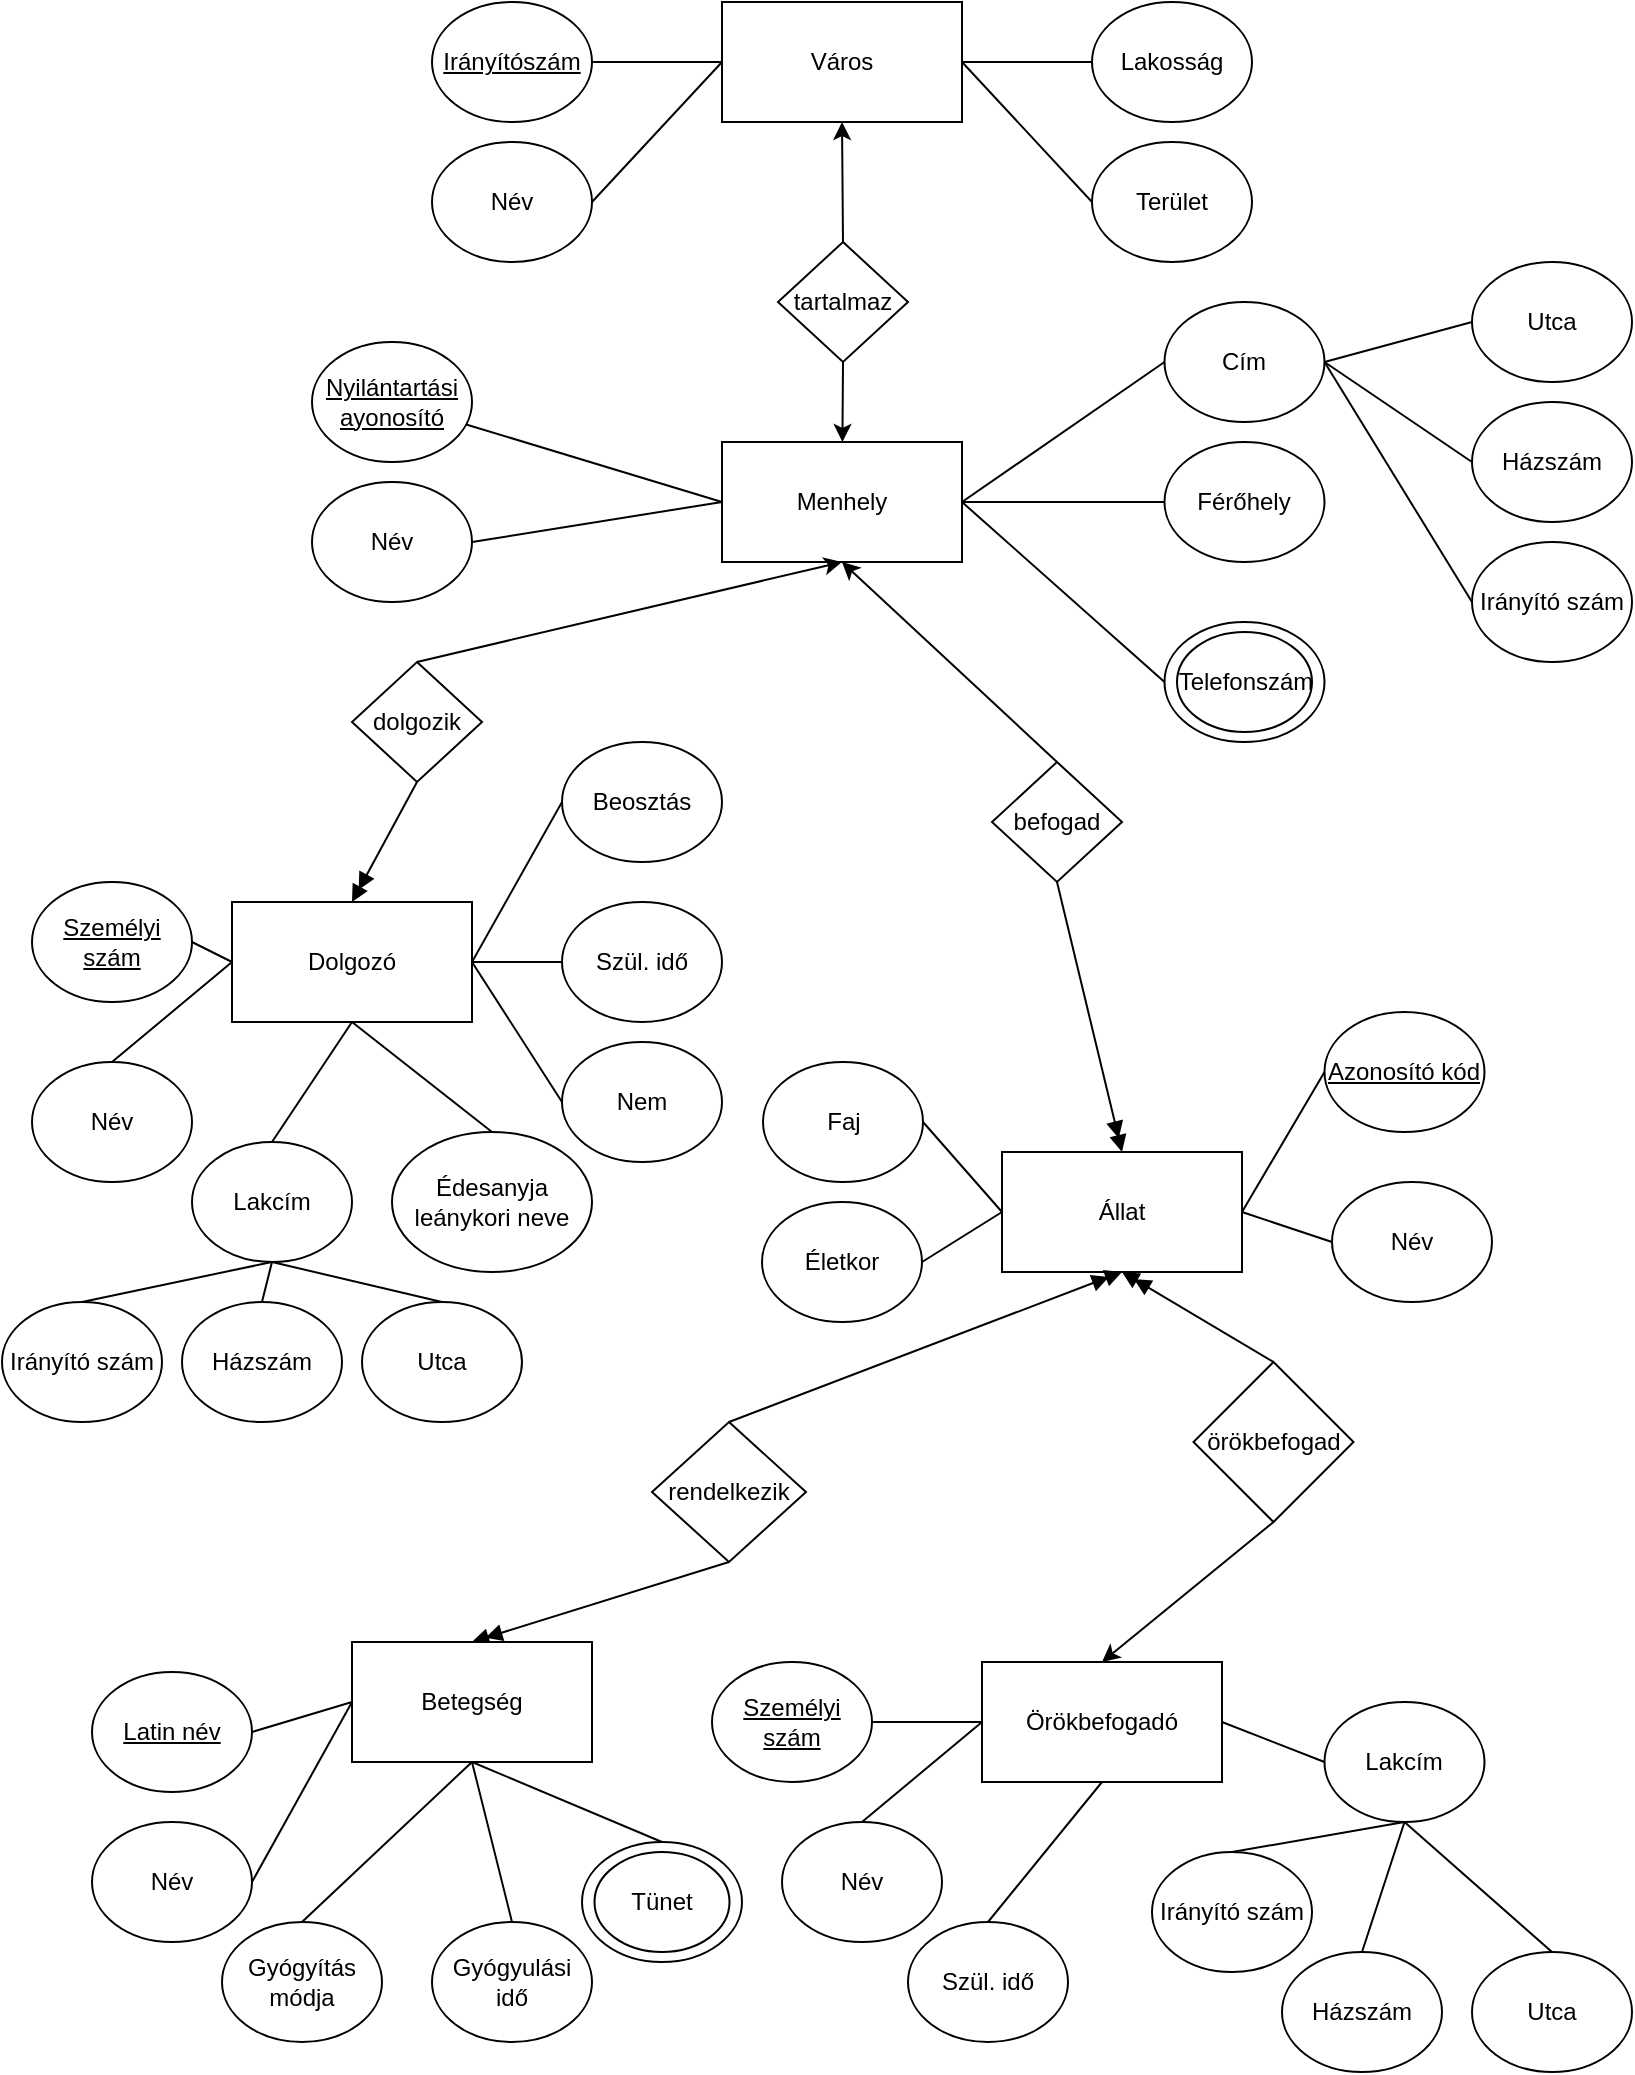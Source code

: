 <mxfile version="24.8.3">
  <diagram name="Page-1" id="3XOxG6FMkao1AMan2YhP">
    <mxGraphModel dx="1224" dy="875" grid="1" gridSize="10" guides="1" tooltips="1" connect="1" arrows="1" fold="1" page="1" pageScale="1" pageWidth="850" pageHeight="1100" math="0" shadow="0">
      <root>
        <mxCell id="0" />
        <mxCell id="1" parent="0" />
        <mxCell id="oJl91GnHJdicE9mI5OMN-5" value="&lt;u&gt;Irányítószám&lt;/u&gt;" style="ellipse;whiteSpace=wrap;html=1;" parent="1" vertex="1">
          <mxGeometry x="220" y="20" width="80" height="60" as="geometry" />
        </mxCell>
        <mxCell id="oJl91GnHJdicE9mI5OMN-7" value="Város" style="rounded=0;whiteSpace=wrap;html=1;" parent="1" vertex="1">
          <mxGeometry x="365" y="20" width="120" height="60" as="geometry" />
        </mxCell>
        <mxCell id="oJl91GnHJdicE9mI5OMN-8" value="Lakosság" style="ellipse;whiteSpace=wrap;html=1;" parent="1" vertex="1">
          <mxGeometry x="550" y="20" width="80" height="60" as="geometry" />
        </mxCell>
        <mxCell id="oJl91GnHJdicE9mI5OMN-9" value="Terület" style="ellipse;whiteSpace=wrap;html=1;" parent="1" vertex="1">
          <mxGeometry x="550" y="90" width="80" height="60" as="geometry" />
        </mxCell>
        <mxCell id="oJl91GnHJdicE9mI5OMN-10" value="Név" style="ellipse;whiteSpace=wrap;html=1;" parent="1" vertex="1">
          <mxGeometry x="220" y="90" width="80" height="60" as="geometry" />
        </mxCell>
        <mxCell id="oJl91GnHJdicE9mI5OMN-11" value="" style="endArrow=none;html=1;rounded=0;exitX=1;exitY=0.5;exitDx=0;exitDy=0;entryX=0;entryY=0.5;entryDx=0;entryDy=0;" parent="1" source="oJl91GnHJdicE9mI5OMN-5" target="oJl91GnHJdicE9mI5OMN-7" edge="1">
          <mxGeometry width="50" height="50" relative="1" as="geometry">
            <mxPoint x="400" y="470" as="sourcePoint" />
            <mxPoint x="450" y="420" as="targetPoint" />
          </mxGeometry>
        </mxCell>
        <mxCell id="oJl91GnHJdicE9mI5OMN-12" value="" style="endArrow=none;html=1;rounded=0;exitX=1;exitY=0.5;exitDx=0;exitDy=0;entryX=0;entryY=0.5;entryDx=0;entryDy=0;endFill=0;startArrow=none;startFill=0;" parent="1" source="oJl91GnHJdicE9mI5OMN-10" target="oJl91GnHJdicE9mI5OMN-7" edge="1">
          <mxGeometry width="50" height="50" relative="1" as="geometry">
            <mxPoint x="310" y="60" as="sourcePoint" />
            <mxPoint x="375" y="60" as="targetPoint" />
          </mxGeometry>
        </mxCell>
        <mxCell id="oJl91GnHJdicE9mI5OMN-13" value="" style="endArrow=none;html=1;rounded=0;exitX=1;exitY=0.5;exitDx=0;exitDy=0;entryX=0;entryY=0.5;entryDx=0;entryDy=0;" parent="1" source="oJl91GnHJdicE9mI5OMN-7" target="oJl91GnHJdicE9mI5OMN-8" edge="1">
          <mxGeometry width="50" height="50" relative="1" as="geometry">
            <mxPoint x="310" y="130" as="sourcePoint" />
            <mxPoint x="375" y="60" as="targetPoint" />
          </mxGeometry>
        </mxCell>
        <mxCell id="oJl91GnHJdicE9mI5OMN-14" value="" style="endArrow=none;html=1;rounded=0;entryX=0;entryY=0.5;entryDx=0;entryDy=0;exitX=1;exitY=0.5;exitDx=0;exitDy=0;" parent="1" source="oJl91GnHJdicE9mI5OMN-7" target="oJl91GnHJdicE9mI5OMN-9" edge="1">
          <mxGeometry width="50" height="50" relative="1" as="geometry">
            <mxPoint x="495" y="60" as="sourcePoint" />
            <mxPoint x="560" y="60" as="targetPoint" />
          </mxGeometry>
        </mxCell>
        <mxCell id="oJl91GnHJdicE9mI5OMN-15" value="tartalmaz" style="rhombus;whiteSpace=wrap;html=1;" parent="1" vertex="1">
          <mxGeometry x="393" y="140" width="65" height="60" as="geometry" />
        </mxCell>
        <mxCell id="oJl91GnHJdicE9mI5OMN-17" value="" style="endArrow=classic;html=1;rounded=0;entryX=0.5;entryY=1;entryDx=0;entryDy=0;exitX=0.5;exitY=0;exitDx=0;exitDy=0;" parent="1" source="oJl91GnHJdicE9mI5OMN-15" target="oJl91GnHJdicE9mI5OMN-7" edge="1">
          <mxGeometry width="50" height="50" relative="1" as="geometry">
            <mxPoint x="400" y="470" as="sourcePoint" />
            <mxPoint x="450" y="420" as="targetPoint" />
          </mxGeometry>
        </mxCell>
        <mxCell id="oJl91GnHJdicE9mI5OMN-19" value="" style="endArrow=classic;html=1;rounded=0;exitX=0.5;exitY=1;exitDx=0;exitDy=0;" parent="1" source="oJl91GnHJdicE9mI5OMN-15" target="oJl91GnHJdicE9mI5OMN-20" edge="1">
          <mxGeometry width="50" height="50" relative="1" as="geometry">
            <mxPoint x="436" y="150" as="sourcePoint" />
            <mxPoint x="530" y="210" as="targetPoint" />
          </mxGeometry>
        </mxCell>
        <mxCell id="oJl91GnHJdicE9mI5OMN-20" value="Menhely" style="rounded=0;whiteSpace=wrap;html=1;" parent="1" vertex="1">
          <mxGeometry x="365" y="240" width="120" height="60" as="geometry" />
        </mxCell>
        <mxCell id="oJl91GnHJdicE9mI5OMN-22" value="befogad" style="rhombus;whiteSpace=wrap;html=1;" parent="1" vertex="1">
          <mxGeometry x="500" y="400" width="65" height="60" as="geometry" />
        </mxCell>
        <mxCell id="oJl91GnHJdicE9mI5OMN-90" style="rounded=0;orthogonalLoop=1;jettySize=auto;html=1;exitX=0.5;exitY=1;exitDx=0;exitDy=0;entryX=0.5;entryY=0;entryDx=0;entryDy=0;endArrow=doubleBlock;endFill=1;" parent="1" source="oJl91GnHJdicE9mI5OMN-23" target="oJl91GnHJdicE9mI5OMN-76" edge="1">
          <mxGeometry relative="1" as="geometry" />
        </mxCell>
        <mxCell id="oJl91GnHJdicE9mI5OMN-23" value="rendelkezik" style="rhombus;whiteSpace=wrap;html=1;" parent="1" vertex="1">
          <mxGeometry x="330" y="730" width="77" height="70" as="geometry" />
        </mxCell>
        <mxCell id="oJl91GnHJdicE9mI5OMN-24" value="örökbefogad" style="rhombus;whiteSpace=wrap;html=1;" parent="1" vertex="1">
          <mxGeometry x="600.75" y="700" width="80" height="80" as="geometry" />
        </mxCell>
        <mxCell id="oJl91GnHJdicE9mI5OMN-92" style="rounded=0;orthogonalLoop=1;jettySize=auto;html=1;exitX=0;exitY=0.5;exitDx=0;exitDy=0;entryX=1;entryY=0.5;entryDx=0;entryDy=0;endArrow=none;endFill=0;" parent="1" source="oJl91GnHJdicE9mI5OMN-25" target="oJl91GnHJdicE9mI5OMN-73" edge="1">
          <mxGeometry relative="1" as="geometry" />
        </mxCell>
        <mxCell id="oJl91GnHJdicE9mI5OMN-94" style="rounded=0;orthogonalLoop=1;jettySize=auto;html=1;exitX=1;exitY=0.5;exitDx=0;exitDy=0;entryX=0;entryY=0.5;entryDx=0;entryDy=0;endArrow=none;endFill=0;" parent="1" source="oJl91GnHJdicE9mI5OMN-25" target="oJl91GnHJdicE9mI5OMN-70" edge="1">
          <mxGeometry relative="1" as="geometry" />
        </mxCell>
        <mxCell id="oJl91GnHJdicE9mI5OMN-95" style="rounded=0;orthogonalLoop=1;jettySize=auto;html=1;exitX=1;exitY=0.5;exitDx=0;exitDy=0;entryX=0;entryY=0.5;entryDx=0;entryDy=0;endArrow=none;endFill=0;startArrow=none;startFill=0;" parent="1" source="oJl91GnHJdicE9mI5OMN-25" target="oJl91GnHJdicE9mI5OMN-71" edge="1">
          <mxGeometry relative="1" as="geometry" />
        </mxCell>
        <mxCell id="oJl91GnHJdicE9mI5OMN-25" value="Állat" style="rounded=0;whiteSpace=wrap;html=1;" parent="1" vertex="1">
          <mxGeometry x="505" y="595" width="120" height="60" as="geometry" />
        </mxCell>
        <mxCell id="oJl91GnHJdicE9mI5OMN-27" value="dolgozik" style="rhombus;whiteSpace=wrap;html=1;" parent="1" vertex="1">
          <mxGeometry x="180" y="350" width="65" height="60" as="geometry" />
        </mxCell>
        <mxCell id="oJl91GnHJdicE9mI5OMN-28" value="" style="endArrow=classic;html=1;rounded=0;exitX=0.5;exitY=0;exitDx=0;exitDy=0;entryX=0.5;entryY=1;entryDx=0;entryDy=0;" parent="1" source="oJl91GnHJdicE9mI5OMN-22" target="oJl91GnHJdicE9mI5OMN-20" edge="1">
          <mxGeometry width="50" height="50" relative="1" as="geometry">
            <mxPoint x="560" y="320" as="sourcePoint" />
            <mxPoint x="610" y="270" as="targetPoint" />
          </mxGeometry>
        </mxCell>
        <mxCell id="oJl91GnHJdicE9mI5OMN-29" value="" style="endArrow=classic;html=1;rounded=0;exitX=0.5;exitY=0;exitDx=0;exitDy=0;entryX=0.5;entryY=1;entryDx=0;entryDy=0;" parent="1" source="oJl91GnHJdicE9mI5OMN-27" target="oJl91GnHJdicE9mI5OMN-20" edge="1">
          <mxGeometry width="50" height="50" relative="1" as="geometry">
            <mxPoint x="493" y="370" as="sourcePoint" />
            <mxPoint x="435" y="310" as="targetPoint" />
          </mxGeometry>
        </mxCell>
        <mxCell id="oJl91GnHJdicE9mI5OMN-30" value="" style="endArrow=doubleBlock;html=1;rounded=0;entryX=0.5;entryY=0;entryDx=0;entryDy=0;exitX=0.5;exitY=1;exitDx=0;exitDy=0;endFill=1;" parent="1" source="oJl91GnHJdicE9mI5OMN-22" target="oJl91GnHJdicE9mI5OMN-25" edge="1">
          <mxGeometry width="50" height="50" relative="1" as="geometry">
            <mxPoint x="532.5" y="500" as="sourcePoint" />
            <mxPoint x="610" y="360" as="targetPoint" />
          </mxGeometry>
        </mxCell>
        <mxCell id="oJl91GnHJdicE9mI5OMN-31" value="Dolgozó" style="rounded=0;whiteSpace=wrap;html=1;" parent="1" vertex="1">
          <mxGeometry x="120" y="470" width="120" height="60" as="geometry" />
        </mxCell>
        <mxCell id="oJl91GnHJdicE9mI5OMN-32" value="" style="endArrow=doubleBlock;html=1;rounded=0;entryX=0.5;entryY=0;entryDx=0;entryDy=0;exitX=0.5;exitY=1;exitDx=0;exitDy=0;endFill=1;" parent="1" source="oJl91GnHJdicE9mI5OMN-27" target="oJl91GnHJdicE9mI5OMN-31" edge="1">
          <mxGeometry width="50" height="50" relative="1" as="geometry">
            <mxPoint x="560" y="320" as="sourcePoint" />
            <mxPoint x="610" y="270" as="targetPoint" />
          </mxGeometry>
        </mxCell>
        <mxCell id="oJl91GnHJdicE9mI5OMN-33" value="" style="endArrow=doubleBlock;html=1;rounded=0;entryX=0.5;entryY=1;entryDx=0;entryDy=0;exitX=0.5;exitY=0;exitDx=0;exitDy=0;endFill=1;" parent="1" source="oJl91GnHJdicE9mI5OMN-24" target="oJl91GnHJdicE9mI5OMN-25" edge="1">
          <mxGeometry width="50" height="50" relative="1" as="geometry">
            <mxPoint x="560" y="320" as="sourcePoint" />
            <mxPoint x="610" y="270" as="targetPoint" />
          </mxGeometry>
        </mxCell>
        <mxCell id="oJl91GnHJdicE9mI5OMN-34" value="" style="endArrow=doubleBlock;html=1;rounded=0;entryX=0.5;entryY=1;entryDx=0;entryDy=0;exitX=0.5;exitY=0;exitDx=0;exitDy=0;endFill=1;" parent="1" source="oJl91GnHJdicE9mI5OMN-23" target="oJl91GnHJdicE9mI5OMN-25" edge="1">
          <mxGeometry width="50" height="50" relative="1" as="geometry">
            <mxPoint x="593" y="600" as="sourcePoint" />
            <mxPoint x="543" y="540" as="targetPoint" />
          </mxGeometry>
        </mxCell>
        <mxCell id="oJl91GnHJdicE9mI5OMN-35" value="Név" style="ellipse;whiteSpace=wrap;html=1;" parent="1" vertex="1">
          <mxGeometry x="20" y="550" width="80" height="60" as="geometry" />
        </mxCell>
        <mxCell id="oJl91GnHJdicE9mI5OMN-36" value="&lt;u&gt;Személyi szám&lt;/u&gt;" style="ellipse;whiteSpace=wrap;html=1;" parent="1" vertex="1">
          <mxGeometry x="20" y="460" width="80" height="60" as="geometry" />
        </mxCell>
        <mxCell id="oJl91GnHJdicE9mI5OMN-52" style="rounded=0;orthogonalLoop=1;jettySize=auto;html=1;entryX=0;entryY=0.5;entryDx=0;entryDy=0;endArrow=none;endFill=0;" parent="1" source="oJl91GnHJdicE9mI5OMN-38" target="oJl91GnHJdicE9mI5OMN-20" edge="1">
          <mxGeometry relative="1" as="geometry" />
        </mxCell>
        <mxCell id="oJl91GnHJdicE9mI5OMN-38" value="&lt;div&gt;&lt;u&gt;Nyilántartási&lt;/u&gt;&lt;/div&gt;&lt;div&gt;&lt;u&gt;ayonosító&lt;br&gt;&lt;/u&gt;&lt;/div&gt;" style="ellipse;whiteSpace=wrap;html=1;" parent="1" vertex="1">
          <mxGeometry x="160" y="190" width="80" height="60" as="geometry" />
        </mxCell>
        <mxCell id="oJl91GnHJdicE9mI5OMN-39" value="Cím" style="ellipse;whiteSpace=wrap;html=1;" parent="1" vertex="1">
          <mxGeometry x="586.25" y="170" width="80" height="60" as="geometry" />
        </mxCell>
        <mxCell id="oJl91GnHJdicE9mI5OMN-40" value="Utca" style="ellipse;whiteSpace=wrap;html=1;" parent="1" vertex="1">
          <mxGeometry x="740" y="150" width="80" height="60" as="geometry" />
        </mxCell>
        <mxCell id="oJl91GnHJdicE9mI5OMN-41" value="Házszám" style="ellipse;whiteSpace=wrap;html=1;" parent="1" vertex="1">
          <mxGeometry x="740" y="220" width="80" height="60" as="geometry" />
        </mxCell>
        <mxCell id="oJl91GnHJdicE9mI5OMN-42" value="Férőhely" style="ellipse;whiteSpace=wrap;html=1;" parent="1" vertex="1">
          <mxGeometry x="586.25" y="240" width="80" height="60" as="geometry" />
        </mxCell>
        <mxCell id="oJl91GnHJdicE9mI5OMN-43" value="Név" style="ellipse;whiteSpace=wrap;html=1;" parent="1" vertex="1">
          <mxGeometry x="160" y="260" width="80" height="60" as="geometry" />
        </mxCell>
        <mxCell id="oJl91GnHJdicE9mI5OMN-45" value="Nem" style="ellipse;whiteSpace=wrap;html=1;" parent="1" vertex="1">
          <mxGeometry x="285" y="540" width="80" height="60" as="geometry" />
        </mxCell>
        <mxCell id="oJl91GnHJdicE9mI5OMN-46" value="Szül. idő" style="ellipse;whiteSpace=wrap;html=1;" parent="1" vertex="1">
          <mxGeometry x="285" y="470" width="80" height="60" as="geometry" />
        </mxCell>
        <mxCell id="oJl91GnHJdicE9mI5OMN-47" value="" style="endArrow=none;html=1;rounded=0;exitX=1;exitY=0.5;exitDx=0;exitDy=0;entryX=0;entryY=0.5;entryDx=0;entryDy=0;" parent="1" source="oJl91GnHJdicE9mI5OMN-36" target="oJl91GnHJdicE9mI5OMN-31" edge="1">
          <mxGeometry width="50" height="50" relative="1" as="geometry">
            <mxPoint x="450" y="470" as="sourcePoint" />
            <mxPoint x="500" y="420" as="targetPoint" />
          </mxGeometry>
        </mxCell>
        <mxCell id="oJl91GnHJdicE9mI5OMN-48" value="" style="endArrow=none;html=1;rounded=0;exitX=0.5;exitY=0;exitDx=0;exitDy=0;entryX=0;entryY=0.5;entryDx=0;entryDy=0;startArrow=none;startFill=0;" parent="1" source="oJl91GnHJdicE9mI5OMN-35" target="oJl91GnHJdicE9mI5OMN-31" edge="1">
          <mxGeometry width="50" height="50" relative="1" as="geometry">
            <mxPoint x="110" y="500" as="sourcePoint" />
            <mxPoint x="130" y="510" as="targetPoint" />
          </mxGeometry>
        </mxCell>
        <mxCell id="oJl91GnHJdicE9mI5OMN-49" value="" style="endArrow=none;html=1;rounded=0;exitX=0.5;exitY=0;exitDx=0;exitDy=0;entryX=0.5;entryY=1;entryDx=0;entryDy=0;" parent="1" source="oJl91GnHJdicE9mI5OMN-61" target="oJl91GnHJdicE9mI5OMN-31" edge="1">
          <mxGeometry width="50" height="50" relative="1" as="geometry">
            <mxPoint x="180" y="590" as="sourcePoint" />
            <mxPoint x="130" y="510" as="targetPoint" />
          </mxGeometry>
        </mxCell>
        <mxCell id="oJl91GnHJdicE9mI5OMN-50" value="" style="endArrow=none;html=1;rounded=0;exitX=0;exitY=0.5;exitDx=0;exitDy=0;entryX=1;entryY=0.5;entryDx=0;entryDy=0;" parent="1" source="oJl91GnHJdicE9mI5OMN-45" target="oJl91GnHJdicE9mI5OMN-31" edge="1">
          <mxGeometry width="50" height="50" relative="1" as="geometry">
            <mxPoint x="190" y="600" as="sourcePoint" />
            <mxPoint x="190" y="540" as="targetPoint" />
          </mxGeometry>
        </mxCell>
        <mxCell id="oJl91GnHJdicE9mI5OMN-51" value="" style="endArrow=none;html=1;rounded=0;exitX=0;exitY=0.5;exitDx=0;exitDy=0;entryX=1;entryY=0.5;entryDx=0;entryDy=0;" parent="1" source="oJl91GnHJdicE9mI5OMN-46" target="oJl91GnHJdicE9mI5OMN-31" edge="1">
          <mxGeometry width="50" height="50" relative="1" as="geometry">
            <mxPoint x="300" y="550" as="sourcePoint" />
            <mxPoint x="250" y="510" as="targetPoint" />
          </mxGeometry>
        </mxCell>
        <mxCell id="oJl91GnHJdicE9mI5OMN-53" style="rounded=0;orthogonalLoop=1;jettySize=auto;html=1;entryX=0;entryY=0.5;entryDx=0;entryDy=0;endArrow=none;endFill=0;exitX=1;exitY=0.5;exitDx=0;exitDy=0;startArrow=none;startFill=0;" parent="1" source="oJl91GnHJdicE9mI5OMN-43" target="oJl91GnHJdicE9mI5OMN-20" edge="1">
          <mxGeometry relative="1" as="geometry">
            <mxPoint x="247" y="241" as="sourcePoint" />
            <mxPoint x="375" y="280" as="targetPoint" />
          </mxGeometry>
        </mxCell>
        <mxCell id="oJl91GnHJdicE9mI5OMN-54" style="rounded=0;orthogonalLoop=1;jettySize=auto;html=1;entryX=0;entryY=0.5;entryDx=0;entryDy=0;endArrow=none;endFill=0;exitX=1;exitY=0.5;exitDx=0;exitDy=0;" parent="1" source="oJl91GnHJdicE9mI5OMN-20" target="oJl91GnHJdicE9mI5OMN-39" edge="1">
          <mxGeometry relative="1" as="geometry">
            <mxPoint x="257" y="251" as="sourcePoint" />
            <mxPoint x="385" y="290" as="targetPoint" />
          </mxGeometry>
        </mxCell>
        <mxCell id="oJl91GnHJdicE9mI5OMN-55" style="rounded=0;orthogonalLoop=1;jettySize=auto;html=1;entryX=1;entryY=0.5;entryDx=0;entryDy=0;endArrow=none;endFill=0;exitX=0;exitY=0.5;exitDx=0;exitDy=0;" parent="1" source="oJl91GnHJdicE9mI5OMN-42" target="oJl91GnHJdicE9mI5OMN-20" edge="1">
          <mxGeometry relative="1" as="geometry">
            <mxPoint x="267" y="261" as="sourcePoint" />
            <mxPoint x="395" y="300" as="targetPoint" />
          </mxGeometry>
        </mxCell>
        <mxCell id="oJl91GnHJdicE9mI5OMN-56" style="rounded=0;orthogonalLoop=1;jettySize=auto;html=1;entryX=0;entryY=0.5;entryDx=0;entryDy=0;endArrow=none;endFill=0;exitX=1;exitY=0.5;exitDx=0;exitDy=0;" parent="1" source="oJl91GnHJdicE9mI5OMN-39" target="oJl91GnHJdicE9mI5OMN-40" edge="1">
          <mxGeometry relative="1" as="geometry">
            <mxPoint x="277" y="271" as="sourcePoint" />
            <mxPoint x="405" y="310" as="targetPoint" />
          </mxGeometry>
        </mxCell>
        <mxCell id="oJl91GnHJdicE9mI5OMN-57" style="rounded=0;orthogonalLoop=1;jettySize=auto;html=1;entryX=0;entryY=0.5;entryDx=0;entryDy=0;endArrow=none;endFill=0;exitX=1;exitY=0.5;exitDx=0;exitDy=0;" parent="1" source="oJl91GnHJdicE9mI5OMN-39" target="oJl91GnHJdicE9mI5OMN-41" edge="1">
          <mxGeometry relative="1" as="geometry">
            <mxPoint x="287" y="281" as="sourcePoint" />
            <mxPoint x="415" y="320" as="targetPoint" />
          </mxGeometry>
        </mxCell>
        <mxCell id="oJl91GnHJdicE9mI5OMN-58" value="Irányító szám" style="ellipse;whiteSpace=wrap;html=1;" parent="1" vertex="1">
          <mxGeometry x="740" y="290" width="80" height="60" as="geometry" />
        </mxCell>
        <mxCell id="oJl91GnHJdicE9mI5OMN-60" style="rounded=0;orthogonalLoop=1;jettySize=auto;html=1;entryX=1;entryY=0.5;entryDx=0;entryDy=0;endArrow=none;endFill=0;exitX=0;exitY=0.5;exitDx=0;exitDy=0;" parent="1" source="oJl91GnHJdicE9mI5OMN-58" target="oJl91GnHJdicE9mI5OMN-39" edge="1">
          <mxGeometry relative="1" as="geometry">
            <mxPoint x="250" y="300" as="sourcePoint" />
            <mxPoint x="375" y="280" as="targetPoint" />
          </mxGeometry>
        </mxCell>
        <mxCell id="oJl91GnHJdicE9mI5OMN-61" value="Lakcím" style="ellipse;whiteSpace=wrap;html=1;" parent="1" vertex="1">
          <mxGeometry x="100" y="590" width="80" height="60" as="geometry" />
        </mxCell>
        <mxCell id="oJl91GnHJdicE9mI5OMN-62" value="Utca" style="ellipse;whiteSpace=wrap;html=1;" parent="1" vertex="1">
          <mxGeometry x="185" y="670" width="80" height="60" as="geometry" />
        </mxCell>
        <mxCell id="oJl91GnHJdicE9mI5OMN-63" value="Házszám" style="ellipse;whiteSpace=wrap;html=1;" parent="1" vertex="1">
          <mxGeometry x="95" y="670" width="80" height="60" as="geometry" />
        </mxCell>
        <mxCell id="oJl91GnHJdicE9mI5OMN-64" style="rounded=0;orthogonalLoop=1;jettySize=auto;html=1;entryX=0.5;entryY=0;entryDx=0;entryDy=0;endArrow=none;endFill=0;exitX=0.5;exitY=1;exitDx=0;exitDy=0;" parent="1" source="oJl91GnHJdicE9mI5OMN-61" target="oJl91GnHJdicE9mI5OMN-62" edge="1">
          <mxGeometry relative="1" as="geometry">
            <mxPoint x="-195.5" y="771" as="sourcePoint" />
            <mxPoint x="-67.5" y="810" as="targetPoint" />
          </mxGeometry>
        </mxCell>
        <mxCell id="oJl91GnHJdicE9mI5OMN-65" style="rounded=0;orthogonalLoop=1;jettySize=auto;html=1;entryX=0.5;entryY=0;entryDx=0;entryDy=0;endArrow=none;endFill=0;exitX=0.5;exitY=1;exitDx=0;exitDy=0;" parent="1" source="oJl91GnHJdicE9mI5OMN-61" target="oJl91GnHJdicE9mI5OMN-63" edge="1">
          <mxGeometry relative="1" as="geometry">
            <mxPoint x="-185.5" y="781" as="sourcePoint" />
            <mxPoint x="-57.5" y="820" as="targetPoint" />
          </mxGeometry>
        </mxCell>
        <mxCell id="oJl91GnHJdicE9mI5OMN-66" value="Irányító szám" style="ellipse;whiteSpace=wrap;html=1;" parent="1" vertex="1">
          <mxGeometry x="5" y="670" width="80" height="60" as="geometry" />
        </mxCell>
        <mxCell id="oJl91GnHJdicE9mI5OMN-67" style="rounded=0;orthogonalLoop=1;jettySize=auto;html=1;entryX=0.5;entryY=1;entryDx=0;entryDy=0;endArrow=none;endFill=0;exitX=0.5;exitY=0;exitDx=0;exitDy=0;" parent="1" source="oJl91GnHJdicE9mI5OMN-66" target="oJl91GnHJdicE9mI5OMN-61" edge="1">
          <mxGeometry relative="1" as="geometry">
            <mxPoint x="-222.5" y="800" as="sourcePoint" />
            <mxPoint x="-97.5" y="780" as="targetPoint" />
          </mxGeometry>
        </mxCell>
        <mxCell id="oJl91GnHJdicE9mI5OMN-68" value="Édesanyja leánykori neve" style="ellipse;whiteSpace=wrap;html=1;" parent="1" vertex="1">
          <mxGeometry x="200" y="585" width="100" height="70" as="geometry" />
        </mxCell>
        <mxCell id="oJl91GnHJdicE9mI5OMN-69" value="" style="endArrow=none;html=1;rounded=0;exitX=0.5;exitY=0;exitDx=0;exitDy=0;entryX=0.5;entryY=1;entryDx=0;entryDy=0;" parent="1" source="oJl91GnHJdicE9mI5OMN-68" target="oJl91GnHJdicE9mI5OMN-31" edge="1">
          <mxGeometry width="50" height="50" relative="1" as="geometry">
            <mxPoint x="290" y="490" as="sourcePoint" />
            <mxPoint x="250" y="510" as="targetPoint" />
          </mxGeometry>
        </mxCell>
        <mxCell id="oJl91GnHJdicE9mI5OMN-70" value="&lt;u&gt;Azonosító kód&lt;br&gt;&lt;/u&gt;" style="ellipse;whiteSpace=wrap;html=1;" parent="1" vertex="1">
          <mxGeometry x="666.25" y="525" width="80" height="60" as="geometry" />
        </mxCell>
        <mxCell id="oJl91GnHJdicE9mI5OMN-71" value="Név" style="ellipse;whiteSpace=wrap;html=1;" parent="1" vertex="1">
          <mxGeometry x="670" y="610" width="80" height="60" as="geometry" />
        </mxCell>
        <mxCell id="oJl91GnHJdicE9mI5OMN-93" style="rounded=0;orthogonalLoop=1;jettySize=auto;html=1;exitX=1;exitY=0.5;exitDx=0;exitDy=0;entryX=0;entryY=0.5;entryDx=0;entryDy=0;endArrow=none;endFill=0;" parent="1" source="oJl91GnHJdicE9mI5OMN-72" target="oJl91GnHJdicE9mI5OMN-25" edge="1">
          <mxGeometry relative="1" as="geometry" />
        </mxCell>
        <mxCell id="oJl91GnHJdicE9mI5OMN-72" value="Faj" style="ellipse;whiteSpace=wrap;html=1;" parent="1" vertex="1">
          <mxGeometry x="385.5" y="550" width="80" height="60" as="geometry" />
        </mxCell>
        <mxCell id="oJl91GnHJdicE9mI5OMN-73" value="Életkor" style="ellipse;whiteSpace=wrap;html=1;" parent="1" vertex="1">
          <mxGeometry x="385" y="620" width="80" height="60" as="geometry" />
        </mxCell>
        <mxCell id="oJl91GnHJdicE9mI5OMN-89" style="rounded=0;orthogonalLoop=1;jettySize=auto;html=1;exitX=0.5;exitY=0;exitDx=0;exitDy=0;startArrow=classic;startFill=1;endArrow=none;endFill=0;entryX=0.5;entryY=1;entryDx=0;entryDy=0;" parent="1" source="oJl91GnHJdicE9mI5OMN-75" target="oJl91GnHJdicE9mI5OMN-24" edge="1">
          <mxGeometry relative="1" as="geometry">
            <mxPoint x="580" y="790" as="targetPoint" />
          </mxGeometry>
        </mxCell>
        <mxCell id="oJl91GnHJdicE9mI5OMN-75" value="Örökbefogadó" style="rounded=0;whiteSpace=wrap;html=1;" parent="1" vertex="1">
          <mxGeometry x="495" y="850" width="120" height="60" as="geometry" />
        </mxCell>
        <mxCell id="oJl91GnHJdicE9mI5OMN-96" style="rounded=0;orthogonalLoop=1;jettySize=auto;html=1;exitX=0;exitY=0.5;exitDx=0;exitDy=0;entryX=1;entryY=0.5;entryDx=0;entryDy=0;endArrow=none;endFill=0;" parent="1" source="oJl91GnHJdicE9mI5OMN-76" target="oJl91GnHJdicE9mI5OMN-77" edge="1">
          <mxGeometry relative="1" as="geometry" />
        </mxCell>
        <mxCell id="oJl91GnHJdicE9mI5OMN-76" value="Betegség" style="rounded=0;whiteSpace=wrap;html=1;" parent="1" vertex="1">
          <mxGeometry x="180" y="840" width="120" height="60" as="geometry" />
        </mxCell>
        <mxCell id="oJl91GnHJdicE9mI5OMN-77" value="&lt;u&gt;Latin név&lt;/u&gt;" style="ellipse;whiteSpace=wrap;html=1;" parent="1" vertex="1">
          <mxGeometry x="50" y="855" width="80" height="60" as="geometry" />
        </mxCell>
        <mxCell id="oJl91GnHJdicE9mI5OMN-98" style="rounded=0;orthogonalLoop=1;jettySize=auto;html=1;exitX=0.5;exitY=0;exitDx=0;exitDy=0;entryX=0.5;entryY=1;entryDx=0;entryDy=0;endArrow=none;endFill=0;" parent="1" source="oJl91GnHJdicE9mI5OMN-79" target="oJl91GnHJdicE9mI5OMN-76" edge="1">
          <mxGeometry relative="1" as="geometry" />
        </mxCell>
        <mxCell id="oJl91GnHJdicE9mI5OMN-79" value="Gyógyítás módja" style="ellipse;whiteSpace=wrap;html=1;" parent="1" vertex="1">
          <mxGeometry x="115" y="980" width="80" height="60" as="geometry" />
        </mxCell>
        <mxCell id="oJl91GnHJdicE9mI5OMN-97" style="rounded=0;orthogonalLoop=1;jettySize=auto;html=1;exitX=1;exitY=0.5;exitDx=0;exitDy=0;entryX=0;entryY=0.5;entryDx=0;entryDy=0;endArrow=none;endFill=0;startArrow=none;startFill=0;" parent="1" source="oJl91GnHJdicE9mI5OMN-80" target="oJl91GnHJdicE9mI5OMN-76" edge="1">
          <mxGeometry relative="1" as="geometry">
            <mxPoint x="160" y="910" as="targetPoint" />
          </mxGeometry>
        </mxCell>
        <mxCell id="oJl91GnHJdicE9mI5OMN-80" value="Név" style="ellipse;whiteSpace=wrap;html=1;" parent="1" vertex="1">
          <mxGeometry x="50" y="930" width="80" height="60" as="geometry" />
        </mxCell>
        <mxCell id="oJl91GnHJdicE9mI5OMN-99" style="rounded=0;orthogonalLoop=1;jettySize=auto;html=1;exitX=0.5;exitY=0;exitDx=0;exitDy=0;entryX=0.5;entryY=1;entryDx=0;entryDy=0;endArrow=none;endFill=0;" parent="1" source="oJl91GnHJdicE9mI5OMN-81" target="oJl91GnHJdicE9mI5OMN-76" edge="1">
          <mxGeometry relative="1" as="geometry">
            <mxPoint x="250" y="930" as="targetPoint" />
          </mxGeometry>
        </mxCell>
        <mxCell id="oJl91GnHJdicE9mI5OMN-81" value="Gyógyulási idő" style="ellipse;whiteSpace=wrap;html=1;" parent="1" vertex="1">
          <mxGeometry x="220" y="980" width="80" height="60" as="geometry" />
        </mxCell>
        <mxCell id="oJl91GnHJdicE9mI5OMN-82" value="" style="ellipse;whiteSpace=wrap;html=1;shadow=0;strokeColor=default;perimeterSpacing=0;" parent="1" vertex="1">
          <mxGeometry x="295" y="940" width="80" height="60" as="geometry" />
        </mxCell>
        <mxCell id="oJl91GnHJdicE9mI5OMN-100" style="rounded=0;orthogonalLoop=1;jettySize=auto;html=1;exitX=0.5;exitY=0;exitDx=0;exitDy=0;entryX=0.5;entryY=1;entryDx=0;entryDy=0;endArrow=none;endFill=0;" parent="1" source="oJl91GnHJdicE9mI5OMN-82" target="oJl91GnHJdicE9mI5OMN-76" edge="1">
          <mxGeometry relative="1" as="geometry">
            <mxPoint x="230" y="970" as="targetPoint" />
          </mxGeometry>
        </mxCell>
        <mxCell id="oJl91GnHJdicE9mI5OMN-83" value="Tünet" style="ellipse;whiteSpace=wrap;html=1;" parent="1" vertex="1">
          <mxGeometry x="301.25" y="945" width="67.5" height="50" as="geometry" />
        </mxCell>
        <mxCell id="oJl91GnHJdicE9mI5OMN-101" style="rounded=0;orthogonalLoop=1;jettySize=auto;html=1;exitX=1;exitY=0.5;exitDx=0;exitDy=0;entryX=0;entryY=0.5;entryDx=0;entryDy=0;endArrow=none;endFill=0;" parent="1" source="oJl91GnHJdicE9mI5OMN-85" target="oJl91GnHJdicE9mI5OMN-75" edge="1">
          <mxGeometry relative="1" as="geometry" />
        </mxCell>
        <mxCell id="oJl91GnHJdicE9mI5OMN-85" value="&lt;u&gt;Személyi szám&lt;/u&gt;" style="ellipse;whiteSpace=wrap;html=1;" parent="1" vertex="1">
          <mxGeometry x="360" y="850" width="80" height="60" as="geometry" />
        </mxCell>
        <mxCell id="oJl91GnHJdicE9mI5OMN-102" style="rounded=0;orthogonalLoop=1;jettySize=auto;html=1;exitX=0.5;exitY=0;exitDx=0;exitDy=0;entryX=0;entryY=0.5;entryDx=0;entryDy=0;endArrow=none;endFill=0;startArrow=none;startFill=0;" parent="1" source="oJl91GnHJdicE9mI5OMN-86" target="oJl91GnHJdicE9mI5OMN-75" edge="1">
          <mxGeometry relative="1" as="geometry" />
        </mxCell>
        <mxCell id="oJl91GnHJdicE9mI5OMN-86" value="Név" style="ellipse;whiteSpace=wrap;html=1;" parent="1" vertex="1">
          <mxGeometry x="395" y="930" width="80" height="60" as="geometry" />
        </mxCell>
        <mxCell id="oJl91GnHJdicE9mI5OMN-103" style="rounded=0;orthogonalLoop=1;jettySize=auto;html=1;exitX=0.5;exitY=0;exitDx=0;exitDy=0;entryX=0.5;entryY=1;entryDx=0;entryDy=0;endArrow=none;endFill=0;" parent="1" source="oJl91GnHJdicE9mI5OMN-87" target="oJl91GnHJdicE9mI5OMN-75" edge="1">
          <mxGeometry relative="1" as="geometry" />
        </mxCell>
        <mxCell id="oJl91GnHJdicE9mI5OMN-87" value="Szül. idő" style="ellipse;whiteSpace=wrap;html=1;" parent="1" vertex="1">
          <mxGeometry x="458" y="980" width="80" height="60" as="geometry" />
        </mxCell>
        <mxCell id="36u0671AOfZQsiYe3x8z-2" style="rounded=0;orthogonalLoop=1;jettySize=auto;html=1;exitX=0;exitY=0.5;exitDx=0;exitDy=0;entryX=1;entryY=0.5;entryDx=0;entryDy=0;endArrow=none;endFill=0;" edge="1" parent="1" source="36u0671AOfZQsiYe3x8z-1" target="oJl91GnHJdicE9mI5OMN-31">
          <mxGeometry relative="1" as="geometry" />
        </mxCell>
        <mxCell id="36u0671AOfZQsiYe3x8z-1" value="Beosztás" style="ellipse;whiteSpace=wrap;html=1;" vertex="1" parent="1">
          <mxGeometry x="285" y="390" width="80" height="60" as="geometry" />
        </mxCell>
        <mxCell id="36u0671AOfZQsiYe3x8z-5" style="rounded=0;orthogonalLoop=1;jettySize=auto;html=1;exitX=0;exitY=0.5;exitDx=0;exitDy=0;entryX=1;entryY=0.5;entryDx=0;entryDy=0;endArrow=none;endFill=0;" edge="1" parent="1" source="36u0671AOfZQsiYe3x8z-3" target="oJl91GnHJdicE9mI5OMN-20">
          <mxGeometry relative="1" as="geometry" />
        </mxCell>
        <mxCell id="36u0671AOfZQsiYe3x8z-3" value="" style="ellipse;whiteSpace=wrap;html=1;shadow=0;strokeColor=default;perimeterSpacing=0;" vertex="1" parent="1">
          <mxGeometry x="586.25" y="330" width="80" height="60" as="geometry" />
        </mxCell>
        <mxCell id="36u0671AOfZQsiYe3x8z-4" value="Telefonszám" style="ellipse;whiteSpace=wrap;html=1;" vertex="1" parent="1">
          <mxGeometry x="592.5" y="335" width="67.5" height="50" as="geometry" />
        </mxCell>
        <mxCell id="36u0671AOfZQsiYe3x8z-14" style="rounded=0;orthogonalLoop=1;jettySize=auto;html=1;exitX=0;exitY=0.5;exitDx=0;exitDy=0;entryX=1;entryY=0.5;entryDx=0;entryDy=0;endArrow=none;endFill=0;" edge="1" parent="1" source="36u0671AOfZQsiYe3x8z-6" target="oJl91GnHJdicE9mI5OMN-75">
          <mxGeometry relative="1" as="geometry" />
        </mxCell>
        <mxCell id="36u0671AOfZQsiYe3x8z-6" value="Lakcím" style="ellipse;whiteSpace=wrap;html=1;" vertex="1" parent="1">
          <mxGeometry x="666.25" y="870" width="80" height="60" as="geometry" />
        </mxCell>
        <mxCell id="36u0671AOfZQsiYe3x8z-7" value="Utca" style="ellipse;whiteSpace=wrap;html=1;" vertex="1" parent="1">
          <mxGeometry x="740" y="995" width="80" height="60" as="geometry" />
        </mxCell>
        <mxCell id="36u0671AOfZQsiYe3x8z-8" value="Házszám" style="ellipse;whiteSpace=wrap;html=1;" vertex="1" parent="1">
          <mxGeometry x="645" y="995" width="80" height="60" as="geometry" />
        </mxCell>
        <mxCell id="36u0671AOfZQsiYe3x8z-9" style="rounded=0;orthogonalLoop=1;jettySize=auto;html=1;entryX=0.5;entryY=0;entryDx=0;entryDy=0;endArrow=none;endFill=0;exitX=0.5;exitY=1;exitDx=0;exitDy=0;" edge="1" parent="1" source="36u0671AOfZQsiYe3x8z-6" target="36u0671AOfZQsiYe3x8z-7">
          <mxGeometry relative="1" as="geometry">
            <mxPoint x="379.5" y="1096" as="sourcePoint" />
            <mxPoint x="507.5" y="1135" as="targetPoint" />
          </mxGeometry>
        </mxCell>
        <mxCell id="36u0671AOfZQsiYe3x8z-10" style="rounded=0;orthogonalLoop=1;jettySize=auto;html=1;entryX=0.5;entryY=0;entryDx=0;entryDy=0;endArrow=none;endFill=0;exitX=0.5;exitY=1;exitDx=0;exitDy=0;" edge="1" parent="1" source="36u0671AOfZQsiYe3x8z-6" target="36u0671AOfZQsiYe3x8z-8">
          <mxGeometry relative="1" as="geometry">
            <mxPoint x="389.5" y="1106" as="sourcePoint" />
            <mxPoint x="517.5" y="1145" as="targetPoint" />
          </mxGeometry>
        </mxCell>
        <mxCell id="36u0671AOfZQsiYe3x8z-11" value="Irányító szám" style="ellipse;whiteSpace=wrap;html=1;" vertex="1" parent="1">
          <mxGeometry x="580" y="945" width="80" height="60" as="geometry" />
        </mxCell>
        <mxCell id="36u0671AOfZQsiYe3x8z-12" style="rounded=0;orthogonalLoop=1;jettySize=auto;html=1;entryX=0.5;entryY=1;entryDx=0;entryDy=0;endArrow=none;endFill=0;exitX=0.5;exitY=0;exitDx=0;exitDy=0;" edge="1" parent="1" source="36u0671AOfZQsiYe3x8z-11" target="36u0671AOfZQsiYe3x8z-6">
          <mxGeometry relative="1" as="geometry">
            <mxPoint x="352.5" y="1125" as="sourcePoint" />
            <mxPoint x="477.5" y="1105" as="targetPoint" />
          </mxGeometry>
        </mxCell>
      </root>
    </mxGraphModel>
  </diagram>
</mxfile>
